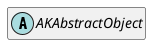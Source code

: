 @startuml
set namespaceSeparator \\
hide members
hide << alias >> circle

abstract class AKAbstractObject
@enduml

